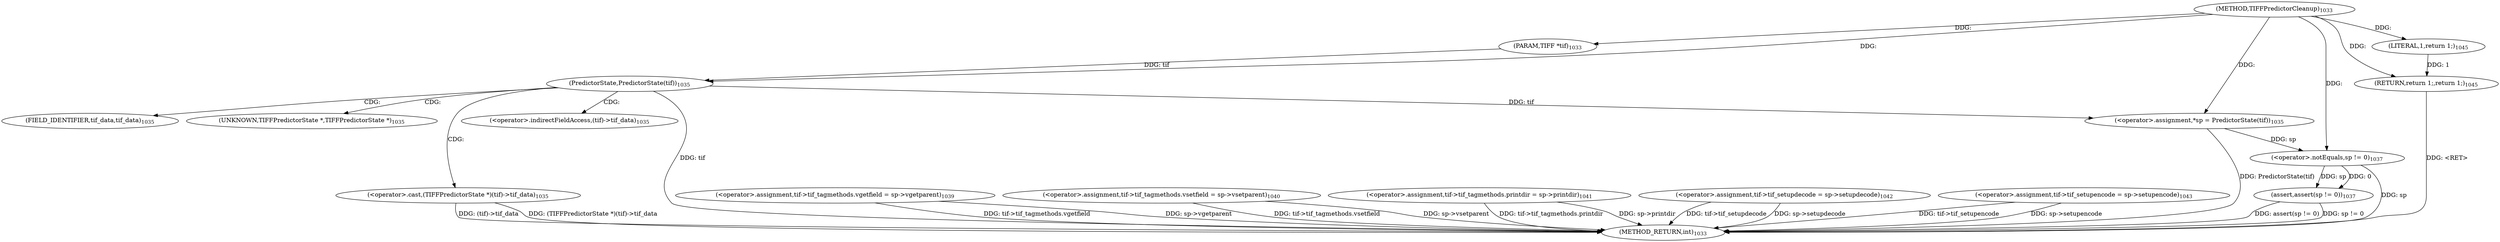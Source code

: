 digraph "TIFFPredictorCleanup" {  
"39570" [label = <(METHOD,TIFFPredictorCleanup)<SUB>1033</SUB>> ]
"39631" [label = <(METHOD_RETURN,int)<SUB>1033</SUB>> ]
"39571" [label = <(PARAM,TIFF *tif)<SUB>1033</SUB>> ]
"39574" [label = <(&lt;operator&gt;.assignment,*sp = PredictorState(tif))<SUB>1035</SUB>> ]
"39584" [label = <(assert,assert(sp != 0))<SUB>1037</SUB>> ]
"39588" [label = <(&lt;operator&gt;.assignment,tif-&gt;tif_tagmethods.vgetfield = sp-&gt;vgetparent)<SUB>1039</SUB>> ]
"39597" [label = <(&lt;operator&gt;.assignment,tif-&gt;tif_tagmethods.vsetfield = sp-&gt;vsetparent)<SUB>1040</SUB>> ]
"39606" [label = <(&lt;operator&gt;.assignment,tif-&gt;tif_tagmethods.printdir = sp-&gt;printdir)<SUB>1041</SUB>> ]
"39615" [label = <(&lt;operator&gt;.assignment,tif-&gt;tif_setupdecode = sp-&gt;setupdecode)<SUB>1042</SUB>> ]
"39622" [label = <(&lt;operator&gt;.assignment,tif-&gt;tif_setupencode = sp-&gt;setupencode)<SUB>1043</SUB>> ]
"39629" [label = <(RETURN,return 1;,return 1;)<SUB>1045</SUB>> ]
"39630" [label = <(LITERAL,1,return 1;)<SUB>1045</SUB>> ]
"39576" [label = <(PredictorState,PredictorState(tif))<SUB>1035</SUB>> ]
"39585" [label = <(&lt;operator&gt;.notEquals,sp != 0)<SUB>1037</SUB>> ]
"39579" [label = <(&lt;operator&gt;.cast,(TIFFPredictorState *)(tif)-&gt;tif_data)<SUB>1035</SUB>> ]
"39580" [label = <(UNKNOWN,TIFFPredictorState *,TIFFPredictorState *)<SUB>1035</SUB>> ]
"39581" [label = <(&lt;operator&gt;.indirectFieldAccess,(tif)-&gt;tif_data)<SUB>1035</SUB>> ]
"39583" [label = <(FIELD_IDENTIFIER,tif_data,tif_data)<SUB>1035</SUB>> ]
  "39629" -> "39631"  [ label = "DDG: &lt;RET&gt;"] 
  "39576" -> "39631"  [ label = "DDG: tif"] 
  "39574" -> "39631"  [ label = "DDG: PredictorState(tif)"] 
  "39579" -> "39631"  [ label = "DDG: (tif)-&gt;tif_data"] 
  "39579" -> "39631"  [ label = "DDG: (TIFFPredictorState *)(tif)-&gt;tif_data"] 
  "39585" -> "39631"  [ label = "DDG: sp"] 
  "39584" -> "39631"  [ label = "DDG: sp != 0"] 
  "39584" -> "39631"  [ label = "DDG: assert(sp != 0)"] 
  "39588" -> "39631"  [ label = "DDG: tif-&gt;tif_tagmethods.vgetfield"] 
  "39588" -> "39631"  [ label = "DDG: sp-&gt;vgetparent"] 
  "39597" -> "39631"  [ label = "DDG: tif-&gt;tif_tagmethods.vsetfield"] 
  "39597" -> "39631"  [ label = "DDG: sp-&gt;vsetparent"] 
  "39606" -> "39631"  [ label = "DDG: tif-&gt;tif_tagmethods.printdir"] 
  "39606" -> "39631"  [ label = "DDG: sp-&gt;printdir"] 
  "39615" -> "39631"  [ label = "DDG: tif-&gt;tif_setupdecode"] 
  "39615" -> "39631"  [ label = "DDG: sp-&gt;setupdecode"] 
  "39622" -> "39631"  [ label = "DDG: tif-&gt;tif_setupencode"] 
  "39622" -> "39631"  [ label = "DDG: sp-&gt;setupencode"] 
  "39570" -> "39571"  [ label = "DDG: "] 
  "39576" -> "39574"  [ label = "DDG: tif"] 
  "39630" -> "39629"  [ label = "DDG: 1"] 
  "39570" -> "39629"  [ label = "DDG: "] 
  "39570" -> "39574"  [ label = "DDG: "] 
  "39585" -> "39584"  [ label = "DDG: sp"] 
  "39585" -> "39584"  [ label = "DDG: 0"] 
  "39570" -> "39630"  [ label = "DDG: "] 
  "39571" -> "39576"  [ label = "DDG: tif"] 
  "39570" -> "39576"  [ label = "DDG: "] 
  "39574" -> "39585"  [ label = "DDG: sp"] 
  "39570" -> "39585"  [ label = "DDG: "] 
  "39576" -> "39581"  [ label = "CDG: "] 
  "39576" -> "39583"  [ label = "CDG: "] 
  "39576" -> "39579"  [ label = "CDG: "] 
  "39576" -> "39580"  [ label = "CDG: "] 
}
